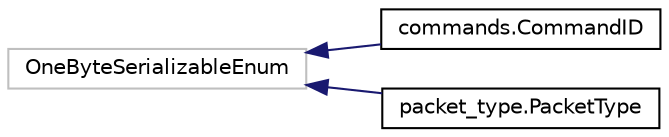 digraph "Graphical Class Hierarchy"
{
 // LATEX_PDF_SIZE
  edge [fontname="Helvetica",fontsize="10",labelfontname="Helvetica",labelfontsize="10"];
  node [fontname="Helvetica",fontsize="10",shape=record];
  rankdir="LR";
  Node15 [label="OneByteSerializableEnum",height=0.2,width=0.4,color="grey75", fillcolor="white", style="filled",tooltip=" "];
  Node15 -> Node0 [dir="back",color="midnightblue",fontsize="10",style="solid",fontname="Helvetica"];
  Node0 [label="commands.CommandID",height=0.2,width=0.4,color="black", fillcolor="white", style="filled",URL="$classcommands_1_1CommandID.html",tooltip=" "];
  Node15 -> Node17 [dir="back",color="midnightblue",fontsize="10",style="solid",fontname="Helvetica"];
  Node17 [label="packet_type.PacketType",height=0.2,width=0.4,color="black", fillcolor="white", style="filled",URL="$classpacket__type_1_1PacketType.html",tooltip=" "];
}
